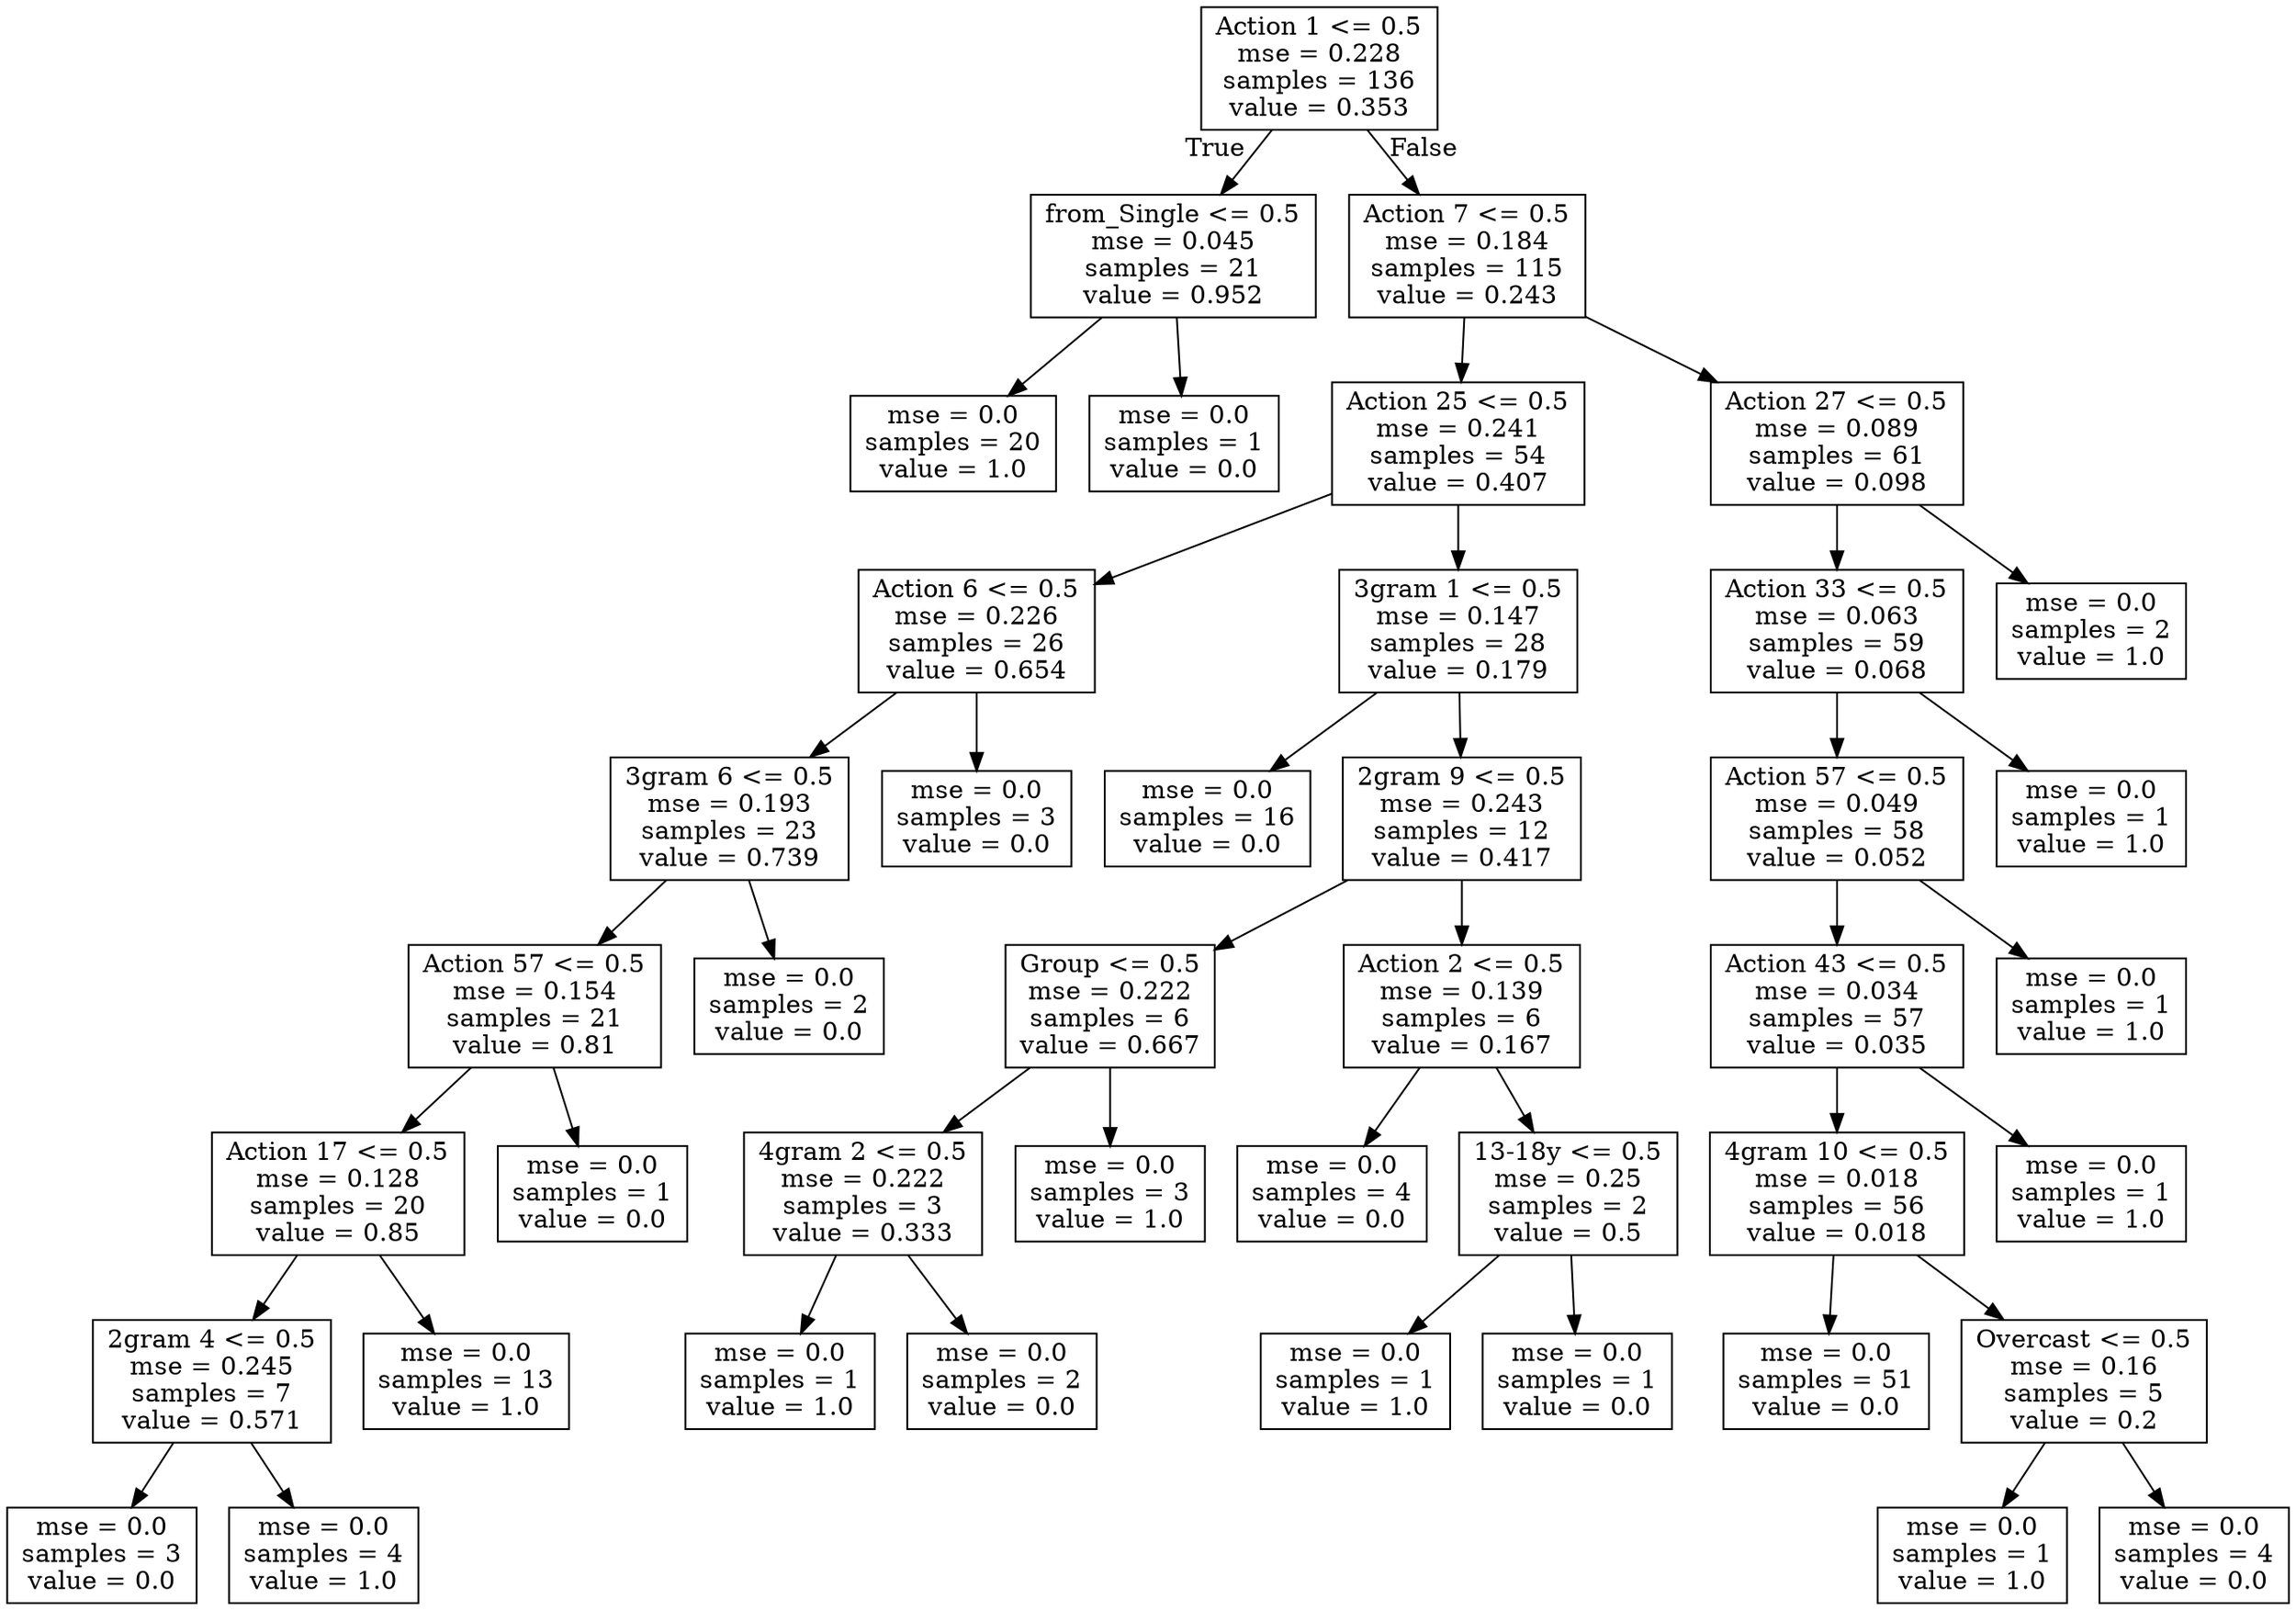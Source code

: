 digraph Tree {
node [shape=box] ;
0 [label="Action 1 <= 0.5\nmse = 0.228\nsamples = 136\nvalue = 0.353"] ;
1 [label="from_Single <= 0.5\nmse = 0.045\nsamples = 21\nvalue = 0.952"] ;
0 -> 1 [labeldistance=2.5, labelangle=45, headlabel="True"] ;
2 [label="mse = 0.0\nsamples = 20\nvalue = 1.0"] ;
1 -> 2 ;
3 [label="mse = 0.0\nsamples = 1\nvalue = 0.0"] ;
1 -> 3 ;
4 [label="Action 7 <= 0.5\nmse = 0.184\nsamples = 115\nvalue = 0.243"] ;
0 -> 4 [labeldistance=2.5, labelangle=-45, headlabel="False"] ;
5 [label="Action 25 <= 0.5\nmse = 0.241\nsamples = 54\nvalue = 0.407"] ;
4 -> 5 ;
6 [label="Action 6 <= 0.5\nmse = 0.226\nsamples = 26\nvalue = 0.654"] ;
5 -> 6 ;
7 [label="3gram 6 <= 0.5\nmse = 0.193\nsamples = 23\nvalue = 0.739"] ;
6 -> 7 ;
8 [label="Action 57 <= 0.5\nmse = 0.154\nsamples = 21\nvalue = 0.81"] ;
7 -> 8 ;
9 [label="Action 17 <= 0.5\nmse = 0.128\nsamples = 20\nvalue = 0.85"] ;
8 -> 9 ;
10 [label="2gram 4 <= 0.5\nmse = 0.245\nsamples = 7\nvalue = 0.571"] ;
9 -> 10 ;
11 [label="mse = 0.0\nsamples = 3\nvalue = 0.0"] ;
10 -> 11 ;
12 [label="mse = 0.0\nsamples = 4\nvalue = 1.0"] ;
10 -> 12 ;
13 [label="mse = 0.0\nsamples = 13\nvalue = 1.0"] ;
9 -> 13 ;
14 [label="mse = 0.0\nsamples = 1\nvalue = 0.0"] ;
8 -> 14 ;
15 [label="mse = 0.0\nsamples = 2\nvalue = 0.0"] ;
7 -> 15 ;
16 [label="mse = 0.0\nsamples = 3\nvalue = 0.0"] ;
6 -> 16 ;
17 [label="3gram 1 <= 0.5\nmse = 0.147\nsamples = 28\nvalue = 0.179"] ;
5 -> 17 ;
18 [label="mse = 0.0\nsamples = 16\nvalue = 0.0"] ;
17 -> 18 ;
19 [label="2gram 9 <= 0.5\nmse = 0.243\nsamples = 12\nvalue = 0.417"] ;
17 -> 19 ;
20 [label="Group <= 0.5\nmse = 0.222\nsamples = 6\nvalue = 0.667"] ;
19 -> 20 ;
21 [label="4gram 2 <= 0.5\nmse = 0.222\nsamples = 3\nvalue = 0.333"] ;
20 -> 21 ;
22 [label="mse = 0.0\nsamples = 1\nvalue = 1.0"] ;
21 -> 22 ;
23 [label="mse = 0.0\nsamples = 2\nvalue = 0.0"] ;
21 -> 23 ;
24 [label="mse = 0.0\nsamples = 3\nvalue = 1.0"] ;
20 -> 24 ;
25 [label="Action 2 <= 0.5\nmse = 0.139\nsamples = 6\nvalue = 0.167"] ;
19 -> 25 ;
26 [label="mse = 0.0\nsamples = 4\nvalue = 0.0"] ;
25 -> 26 ;
27 [label="13-18y <= 0.5\nmse = 0.25\nsamples = 2\nvalue = 0.5"] ;
25 -> 27 ;
28 [label="mse = 0.0\nsamples = 1\nvalue = 1.0"] ;
27 -> 28 ;
29 [label="mse = 0.0\nsamples = 1\nvalue = 0.0"] ;
27 -> 29 ;
30 [label="Action 27 <= 0.5\nmse = 0.089\nsamples = 61\nvalue = 0.098"] ;
4 -> 30 ;
31 [label="Action 33 <= 0.5\nmse = 0.063\nsamples = 59\nvalue = 0.068"] ;
30 -> 31 ;
32 [label="Action 57 <= 0.5\nmse = 0.049\nsamples = 58\nvalue = 0.052"] ;
31 -> 32 ;
33 [label="Action 43 <= 0.5\nmse = 0.034\nsamples = 57\nvalue = 0.035"] ;
32 -> 33 ;
34 [label="4gram 10 <= 0.5\nmse = 0.018\nsamples = 56\nvalue = 0.018"] ;
33 -> 34 ;
35 [label="mse = 0.0\nsamples = 51\nvalue = 0.0"] ;
34 -> 35 ;
36 [label="Overcast <= 0.5\nmse = 0.16\nsamples = 5\nvalue = 0.2"] ;
34 -> 36 ;
37 [label="mse = 0.0\nsamples = 1\nvalue = 1.0"] ;
36 -> 37 ;
38 [label="mse = 0.0\nsamples = 4\nvalue = 0.0"] ;
36 -> 38 ;
39 [label="mse = 0.0\nsamples = 1\nvalue = 1.0"] ;
33 -> 39 ;
40 [label="mse = 0.0\nsamples = 1\nvalue = 1.0"] ;
32 -> 40 ;
41 [label="mse = 0.0\nsamples = 1\nvalue = 1.0"] ;
31 -> 41 ;
42 [label="mse = 0.0\nsamples = 2\nvalue = 1.0"] ;
30 -> 42 ;
}